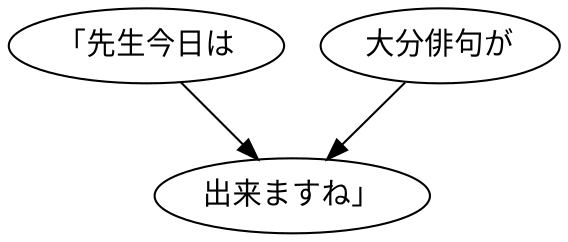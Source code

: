 digraph graph8191 {
	node0 [label="「先生今日は"];
	node1 [label="大分俳句が"];
	node2 [label="出来ますね」"];
	node0 -> node2;
	node1 -> node2;
}
